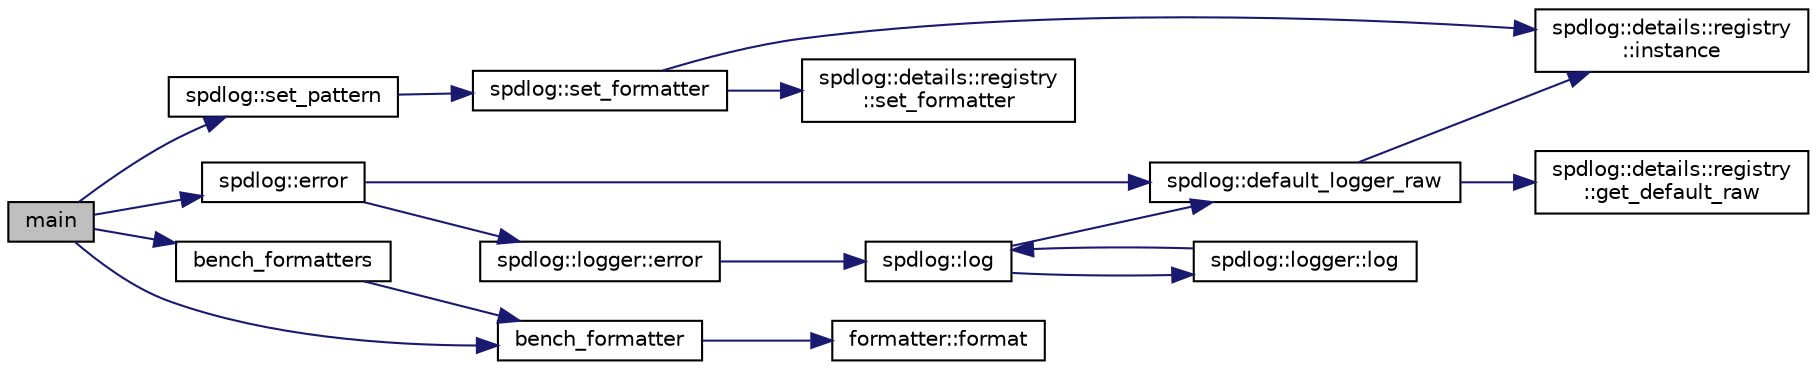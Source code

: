 digraph "main"
{
  edge [fontname="Helvetica",fontsize="10",labelfontname="Helvetica",labelfontsize="10"];
  node [fontname="Helvetica",fontsize="10",shape=record];
  rankdir="LR";
  Node1 [label="main",height=0.2,width=0.4,color="black", fillcolor="grey75", style="filled" fontcolor="black"];
  Node1 -> Node2 [color="midnightblue",fontsize="10",style="solid",fontname="Helvetica"];
  Node2 [label="spdlog::set_pattern",height=0.2,width=0.4,color="black", fillcolor="white", style="filled",URL="$namespacespdlog.html#a638029f343e8dd2393d62288b1eb095e"];
  Node2 -> Node3 [color="midnightblue",fontsize="10",style="solid",fontname="Helvetica"];
  Node3 [label="spdlog::set_formatter",height=0.2,width=0.4,color="black", fillcolor="white", style="filled",URL="$namespacespdlog.html#a83007016a4f374c8efcc738eee5b7290"];
  Node3 -> Node4 [color="midnightblue",fontsize="10",style="solid",fontname="Helvetica"];
  Node4 [label="spdlog::details::registry\l::instance",height=0.2,width=0.4,color="black", fillcolor="white", style="filled",URL="$classspdlog_1_1details_1_1registry.html#a58a1bbb352f751f6b729bc57bfadd6be"];
  Node3 -> Node5 [color="midnightblue",fontsize="10",style="solid",fontname="Helvetica"];
  Node5 [label="spdlog::details::registry\l::set_formatter",height=0.2,width=0.4,color="black", fillcolor="white", style="filled",URL="$classspdlog_1_1details_1_1registry.html#a8f8dcb7f6b7987716cfbcb92bbe96517"];
  Node1 -> Node6 [color="midnightblue",fontsize="10",style="solid",fontname="Helvetica"];
  Node6 [label="spdlog::error",height=0.2,width=0.4,color="black", fillcolor="white", style="filled",URL="$namespacespdlog.html#a5c40a7d8c55fca2ffc801aabaf131515"];
  Node6 -> Node7 [color="midnightblue",fontsize="10",style="solid",fontname="Helvetica"];
  Node7 [label="spdlog::default_logger_raw",height=0.2,width=0.4,color="black", fillcolor="white", style="filled",URL="$namespacespdlog.html#a2c623c9fadba3efc09b48dac8a3990be"];
  Node7 -> Node4 [color="midnightblue",fontsize="10",style="solid",fontname="Helvetica"];
  Node7 -> Node8 [color="midnightblue",fontsize="10",style="solid",fontname="Helvetica"];
  Node8 [label="spdlog::details::registry\l::get_default_raw",height=0.2,width=0.4,color="black", fillcolor="white", style="filled",URL="$classspdlog_1_1details_1_1registry.html#a1fd3bc96c2a7be1af1841f5980cd5f4c"];
  Node6 -> Node9 [color="midnightblue",fontsize="10",style="solid",fontname="Helvetica"];
  Node9 [label="spdlog::logger::error",height=0.2,width=0.4,color="black", fillcolor="white", style="filled",URL="$classspdlog_1_1logger.html#a0ffb0e950bd4ed068ee8a29e83efd304"];
  Node9 -> Node10 [color="midnightblue",fontsize="10",style="solid",fontname="Helvetica"];
  Node10 [label="spdlog::log",height=0.2,width=0.4,color="black", fillcolor="white", style="filled",URL="$namespacespdlog.html#a097f7ede3465a0c9cb7e4d8bfa99bd54"];
  Node10 -> Node7 [color="midnightblue",fontsize="10",style="solid",fontname="Helvetica"];
  Node10 -> Node11 [color="midnightblue",fontsize="10",style="solid",fontname="Helvetica"];
  Node11 [label="spdlog::logger::log",height=0.2,width=0.4,color="black", fillcolor="white", style="filled",URL="$classspdlog_1_1logger.html#a5149c7b8c1ac8aeedbeba779b0e0cfb7"];
  Node11 -> Node10 [color="midnightblue",fontsize="10",style="solid",fontname="Helvetica"];
  Node1 -> Node12 [color="midnightblue",fontsize="10",style="solid",fontname="Helvetica"];
  Node12 [label="bench_formatters",height=0.2,width=0.4,color="black", fillcolor="white", style="filled",URL="$formatter-bench_8cpp.html#ad86e994e5459b88462bbc4c2fd1e7ede"];
  Node12 -> Node13 [color="midnightblue",fontsize="10",style="solid",fontname="Helvetica"];
  Node13 [label="bench_formatter",height=0.2,width=0.4,color="black", fillcolor="white", style="filled",URL="$formatter-bench_8cpp.html#a7b55804dc028209b69f64d74e7fa33cc"];
  Node13 -> Node14 [color="midnightblue",fontsize="10",style="solid",fontname="Helvetica"];
  Node14 [label="formatter::format",height=0.2,width=0.4,color="black", fillcolor="white", style="filled",URL="$structformatter.html#aca465bfbf4f85abe5bd958dc45430346"];
  Node1 -> Node13 [color="midnightblue",fontsize="10",style="solid",fontname="Helvetica"];
}
